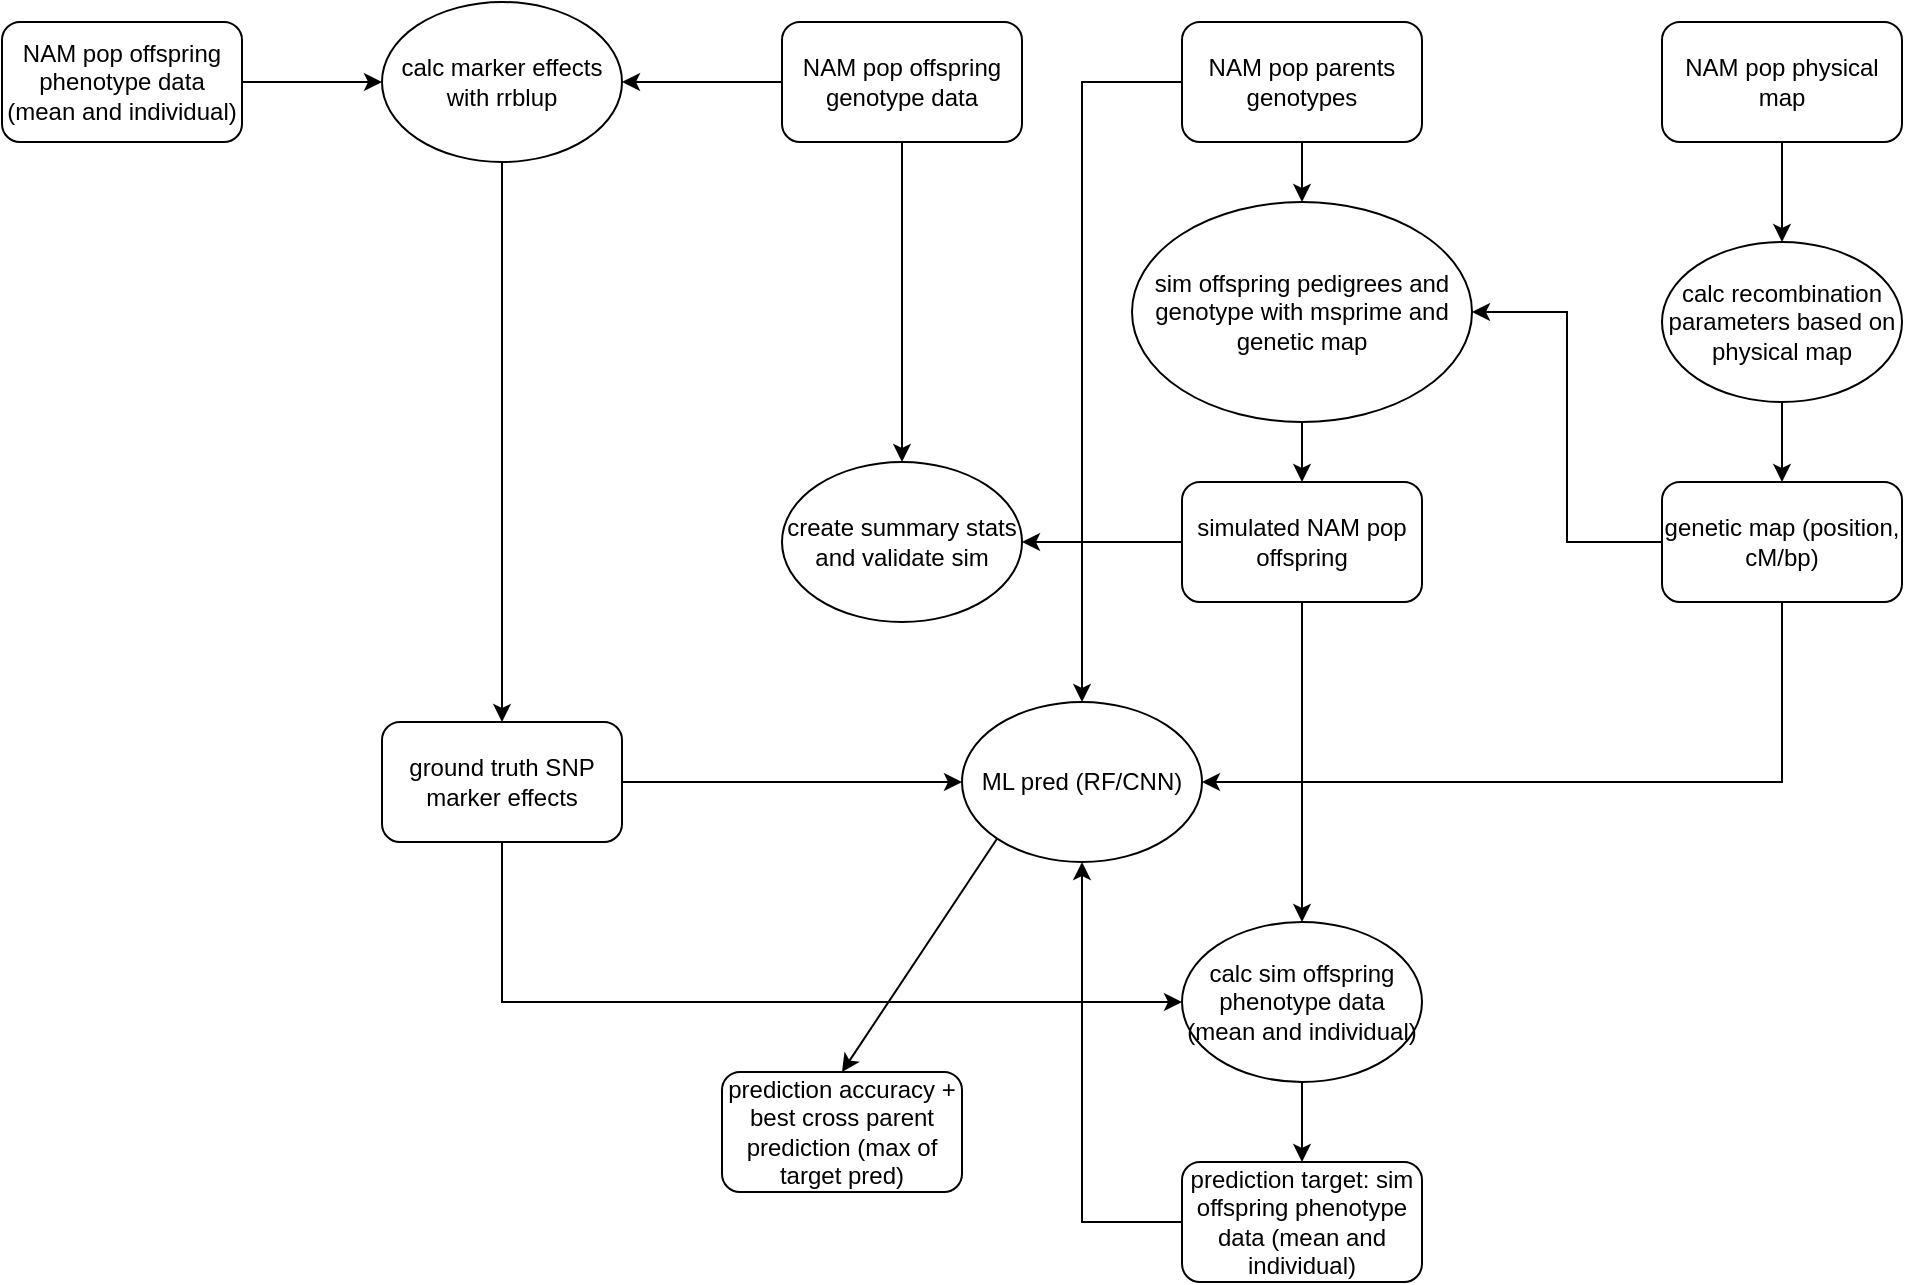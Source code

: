 <mxfile version="20.3.3" type="device"><diagram id="C5RBs43oDa-KdzZeNtuy" name="Page-1"><mxGraphModel dx="1730" dy="880" grid="1" gridSize="10" guides="1" tooltips="1" connect="1" arrows="1" fold="1" page="1" pageScale="1" pageWidth="827" pageHeight="1169" math="0" shadow="0"><root><mxCell id="WIyWlLk6GJQsqaUBKTNV-0"/><mxCell id="WIyWlLk6GJQsqaUBKTNV-1" parent="WIyWlLk6GJQsqaUBKTNV-0"/><mxCell id="qIYnpFYA4jkUjQLkoqqI-20" style="edgeStyle=orthogonalEdgeStyle;rounded=0;orthogonalLoop=1;jettySize=auto;html=1;entryX=0.5;entryY=0;entryDx=0;entryDy=0;" parent="WIyWlLk6GJQsqaUBKTNV-1" source="qIYnpFYA4jkUjQLkoqqI-0" target="qIYnpFYA4jkUjQLkoqqI-19" edge="1"><mxGeometry relative="1" as="geometry"/></mxCell><mxCell id="qIYnpFYA4jkUjQLkoqqI-29" style="edgeStyle=orthogonalEdgeStyle;rounded=0;orthogonalLoop=1;jettySize=auto;html=1;entryX=1;entryY=0.5;entryDx=0;entryDy=0;" parent="WIyWlLk6GJQsqaUBKTNV-1" source="qIYnpFYA4jkUjQLkoqqI-0" target="qIYnpFYA4jkUjQLkoqqI-28" edge="1"><mxGeometry relative="1" as="geometry"/></mxCell><mxCell id="qIYnpFYA4jkUjQLkoqqI-44" style="edgeStyle=orthogonalEdgeStyle;rounded=0;orthogonalLoop=1;jettySize=auto;html=1;entryX=0.5;entryY=0;entryDx=0;entryDy=0;exitX=0;exitY=0.5;exitDx=0;exitDy=0;" parent="WIyWlLk6GJQsqaUBKTNV-1" source="qIYnpFYA4jkUjQLkoqqI-10" target="qIYnpFYA4jkUjQLkoqqI-36" edge="1"><mxGeometry relative="1" as="geometry"><Array as="points"><mxPoint x="580" y="60"/></Array></mxGeometry></mxCell><mxCell id="qIYnpFYA4jkUjQLkoqqI-0" value="NAM pop offspring genotype data" style="rounded=1;whiteSpace=wrap;html=1;" parent="WIyWlLk6GJQsqaUBKTNV-1" vertex="1"><mxGeometry x="430" y="30" width="120" height="60" as="geometry"/></mxCell><mxCell id="qIYnpFYA4jkUjQLkoqqI-17" style="edgeStyle=orthogonalEdgeStyle;rounded=0;orthogonalLoop=1;jettySize=auto;html=1;entryX=0.5;entryY=0;entryDx=0;entryDy=0;" parent="WIyWlLk6GJQsqaUBKTNV-1" source="qIYnpFYA4jkUjQLkoqqI-10" target="qIYnpFYA4jkUjQLkoqqI-15" edge="1"><mxGeometry relative="1" as="geometry"/></mxCell><mxCell id="qIYnpFYA4jkUjQLkoqqI-10" value="NAM pop parents genotypes" style="rounded=1;whiteSpace=wrap;html=1;" parent="WIyWlLk6GJQsqaUBKTNV-1" vertex="1"><mxGeometry x="630" y="30" width="120" height="60" as="geometry"/></mxCell><mxCell id="qIYnpFYA4jkUjQLkoqqI-21" style="edgeStyle=orthogonalEdgeStyle;rounded=0;orthogonalLoop=1;jettySize=auto;html=1;entryX=1;entryY=0.5;entryDx=0;entryDy=0;" parent="WIyWlLk6GJQsqaUBKTNV-1" source="qIYnpFYA4jkUjQLkoqqI-11" target="qIYnpFYA4jkUjQLkoqqI-19" edge="1"><mxGeometry relative="1" as="geometry"/></mxCell><mxCell id="qIYnpFYA4jkUjQLkoqqI-48" style="edgeStyle=orthogonalEdgeStyle;rounded=0;orthogonalLoop=1;jettySize=auto;html=1;entryX=0.5;entryY=0;entryDx=0;entryDy=0;" parent="WIyWlLk6GJQsqaUBKTNV-1" source="qIYnpFYA4jkUjQLkoqqI-11" target="qIYnpFYA4jkUjQLkoqqI-46" edge="1"><mxGeometry relative="1" as="geometry"/></mxCell><mxCell id="qIYnpFYA4jkUjQLkoqqI-11" value="simulated NAM pop offspring" style="rounded=1;whiteSpace=wrap;html=1;" parent="WIyWlLk6GJQsqaUBKTNV-1" vertex="1"><mxGeometry x="630" y="260" width="120" height="60" as="geometry"/></mxCell><mxCell id="qIYnpFYA4jkUjQLkoqqI-18" value="" style="edgeStyle=orthogonalEdgeStyle;rounded=0;orthogonalLoop=1;jettySize=auto;html=1;" parent="WIyWlLk6GJQsqaUBKTNV-1" source="qIYnpFYA4jkUjQLkoqqI-15" target="qIYnpFYA4jkUjQLkoqqI-11" edge="1"><mxGeometry relative="1" as="geometry"/></mxCell><mxCell id="qIYnpFYA4jkUjQLkoqqI-15" value="sim offspring pedigrees and genotype with msprime and genetic map" style="ellipse;whiteSpace=wrap;html=1;" parent="WIyWlLk6GJQsqaUBKTNV-1" vertex="1"><mxGeometry x="605" y="120" width="170" height="110" as="geometry"/></mxCell><mxCell id="qIYnpFYA4jkUjQLkoqqI-19" value="create summary stats and validate sim" style="ellipse;whiteSpace=wrap;html=1;" parent="WIyWlLk6GJQsqaUBKTNV-1" vertex="1"><mxGeometry x="430" y="250" width="120" height="80" as="geometry"/></mxCell><mxCell id="qIYnpFYA4jkUjQLkoqqI-24" style="edgeStyle=orthogonalEdgeStyle;rounded=0;orthogonalLoop=1;jettySize=auto;html=1;entryX=0.5;entryY=0;entryDx=0;entryDy=0;" parent="WIyWlLk6GJQsqaUBKTNV-1" source="qIYnpFYA4jkUjQLkoqqI-22" target="qIYnpFYA4jkUjQLkoqqI-23" edge="1"><mxGeometry relative="1" as="geometry"/></mxCell><mxCell id="qIYnpFYA4jkUjQLkoqqI-22" value="NAM pop physical map" style="rounded=1;whiteSpace=wrap;html=1;" parent="WIyWlLk6GJQsqaUBKTNV-1" vertex="1"><mxGeometry x="870" y="30" width="120" height="60" as="geometry"/></mxCell><mxCell id="qIYnpFYA4jkUjQLkoqqI-34" style="edgeStyle=orthogonalEdgeStyle;rounded=0;orthogonalLoop=1;jettySize=auto;html=1;" parent="WIyWlLk6GJQsqaUBKTNV-1" source="qIYnpFYA4jkUjQLkoqqI-23" target="qIYnpFYA4jkUjQLkoqqI-33" edge="1"><mxGeometry relative="1" as="geometry"/></mxCell><mxCell id="qIYnpFYA4jkUjQLkoqqI-23" value="calc recombination parameters based on physical map" style="ellipse;whiteSpace=wrap;html=1;" parent="WIyWlLk6GJQsqaUBKTNV-1" vertex="1"><mxGeometry x="870" y="140" width="120" height="80" as="geometry"/></mxCell><mxCell id="qIYnpFYA4jkUjQLkoqqI-31" style="edgeStyle=orthogonalEdgeStyle;rounded=0;orthogonalLoop=1;jettySize=auto;html=1;entryX=0.5;entryY=0;entryDx=0;entryDy=0;" parent="WIyWlLk6GJQsqaUBKTNV-1" source="qIYnpFYA4jkUjQLkoqqI-28" target="qIYnpFYA4jkUjQLkoqqI-30" edge="1"><mxGeometry relative="1" as="geometry"/></mxCell><mxCell id="qIYnpFYA4jkUjQLkoqqI-28" value="calc marker effects with rrblup" style="ellipse;whiteSpace=wrap;html=1;" parent="WIyWlLk6GJQsqaUBKTNV-1" vertex="1"><mxGeometry x="230" y="20" width="120" height="80" as="geometry"/></mxCell><mxCell id="qIYnpFYA4jkUjQLkoqqI-37" style="edgeStyle=orthogonalEdgeStyle;rounded=0;orthogonalLoop=1;jettySize=auto;html=1;entryX=0;entryY=0.5;entryDx=0;entryDy=0;" parent="WIyWlLk6GJQsqaUBKTNV-1" source="qIYnpFYA4jkUjQLkoqqI-30" target="qIYnpFYA4jkUjQLkoqqI-36" edge="1"><mxGeometry relative="1" as="geometry"/></mxCell><mxCell id="qIYnpFYA4jkUjQLkoqqI-47" style="edgeStyle=orthogonalEdgeStyle;rounded=0;orthogonalLoop=1;jettySize=auto;html=1;entryX=0;entryY=0.5;entryDx=0;entryDy=0;exitX=0.5;exitY=1;exitDx=0;exitDy=0;" parent="WIyWlLk6GJQsqaUBKTNV-1" source="qIYnpFYA4jkUjQLkoqqI-30" target="qIYnpFYA4jkUjQLkoqqI-46" edge="1"><mxGeometry relative="1" as="geometry"/></mxCell><mxCell id="qIYnpFYA4jkUjQLkoqqI-30" value="ground truth SNP marker effects" style="rounded=1;whiteSpace=wrap;html=1;" parent="WIyWlLk6GJQsqaUBKTNV-1" vertex="1"><mxGeometry x="230" y="380" width="120" height="60" as="geometry"/></mxCell><mxCell id="qIYnpFYA4jkUjQLkoqqI-42" style="edgeStyle=orthogonalEdgeStyle;rounded=0;orthogonalLoop=1;jettySize=auto;html=1;entryX=0;entryY=0.5;entryDx=0;entryDy=0;" parent="WIyWlLk6GJQsqaUBKTNV-1" source="qIYnpFYA4jkUjQLkoqqI-32" target="qIYnpFYA4jkUjQLkoqqI-28" edge="1"><mxGeometry relative="1" as="geometry"/></mxCell><mxCell id="qIYnpFYA4jkUjQLkoqqI-32" value="NAM pop offspring phenotype data (mean and individual)" style="rounded=1;whiteSpace=wrap;html=1;" parent="WIyWlLk6GJQsqaUBKTNV-1" vertex="1"><mxGeometry x="40" y="30" width="120" height="60" as="geometry"/></mxCell><mxCell id="qIYnpFYA4jkUjQLkoqqI-35" style="edgeStyle=orthogonalEdgeStyle;rounded=0;orthogonalLoop=1;jettySize=auto;html=1;entryX=1;entryY=0.5;entryDx=0;entryDy=0;" parent="WIyWlLk6GJQsqaUBKTNV-1" source="qIYnpFYA4jkUjQLkoqqI-33" target="qIYnpFYA4jkUjQLkoqqI-15" edge="1"><mxGeometry relative="1" as="geometry"/></mxCell><mxCell id="qIYnpFYA4jkUjQLkoqqI-38" style="edgeStyle=orthogonalEdgeStyle;rounded=0;orthogonalLoop=1;jettySize=auto;html=1;entryX=1;entryY=0.5;entryDx=0;entryDy=0;" parent="WIyWlLk6GJQsqaUBKTNV-1" source="qIYnpFYA4jkUjQLkoqqI-33" target="qIYnpFYA4jkUjQLkoqqI-36" edge="1"><mxGeometry relative="1" as="geometry"><Array as="points"><mxPoint x="930" y="410"/></Array></mxGeometry></mxCell><mxCell id="qIYnpFYA4jkUjQLkoqqI-33" value="genetic map (position, cM/bp)" style="rounded=1;whiteSpace=wrap;html=1;" parent="WIyWlLk6GJQsqaUBKTNV-1" vertex="1"><mxGeometry x="870" y="260" width="120" height="60" as="geometry"/></mxCell><mxCell id="qIYnpFYA4jkUjQLkoqqI-36" value="ML pred (RF/CNN)" style="ellipse;whiteSpace=wrap;html=1;" parent="WIyWlLk6GJQsqaUBKTNV-1" vertex="1"><mxGeometry x="520" y="370" width="120" height="80" as="geometry"/></mxCell><mxCell id="qIYnpFYA4jkUjQLkoqqI-54" style="edgeStyle=orthogonalEdgeStyle;rounded=0;orthogonalLoop=1;jettySize=auto;html=1;entryX=0.5;entryY=0;entryDx=0;entryDy=0;" parent="WIyWlLk6GJQsqaUBKTNV-1" source="qIYnpFYA4jkUjQLkoqqI-46" target="qIYnpFYA4jkUjQLkoqqI-49" edge="1"><mxGeometry relative="1" as="geometry"/></mxCell><mxCell id="qIYnpFYA4jkUjQLkoqqI-46" value="calc sim offspring phenotype data (mean and individual)" style="ellipse;whiteSpace=wrap;html=1;" parent="WIyWlLk6GJQsqaUBKTNV-1" vertex="1"><mxGeometry x="630" y="480" width="120" height="80" as="geometry"/></mxCell><mxCell id="qIYnpFYA4jkUjQLkoqqI-50" style="edgeStyle=orthogonalEdgeStyle;rounded=0;orthogonalLoop=1;jettySize=auto;html=1;entryX=0.5;entryY=1;entryDx=0;entryDy=0;exitX=0;exitY=0.5;exitDx=0;exitDy=0;" parent="WIyWlLk6GJQsqaUBKTNV-1" source="qIYnpFYA4jkUjQLkoqqI-49" target="qIYnpFYA4jkUjQLkoqqI-36" edge="1"><mxGeometry relative="1" as="geometry"/></mxCell><mxCell id="qIYnpFYA4jkUjQLkoqqI-49" value="prediction target: sim offspring phenotype data (mean and individual)" style="rounded=1;whiteSpace=wrap;html=1;" parent="WIyWlLk6GJQsqaUBKTNV-1" vertex="1"><mxGeometry x="630" y="600" width="120" height="60" as="geometry"/></mxCell><mxCell id="qIYnpFYA4jkUjQLkoqqI-51" value="prediction accuracy + best cross parent prediction (max of target pred)" style="rounded=1;whiteSpace=wrap;html=1;" parent="WIyWlLk6GJQsqaUBKTNV-1" vertex="1"><mxGeometry x="400" y="555" width="120" height="60" as="geometry"/></mxCell><mxCell id="qIYnpFYA4jkUjQLkoqqI-53" value="" style="endArrow=classic;html=1;rounded=0;exitX=0;exitY=1;exitDx=0;exitDy=0;entryX=0.5;entryY=0;entryDx=0;entryDy=0;" parent="WIyWlLk6GJQsqaUBKTNV-1" source="qIYnpFYA4jkUjQLkoqqI-36" target="qIYnpFYA4jkUjQLkoqqI-51" edge="1"><mxGeometry width="50" height="50" relative="1" as="geometry"><mxPoint x="460" y="490" as="sourcePoint"/><mxPoint x="510" y="440" as="targetPoint"/></mxGeometry></mxCell></root></mxGraphModel></diagram></mxfile>